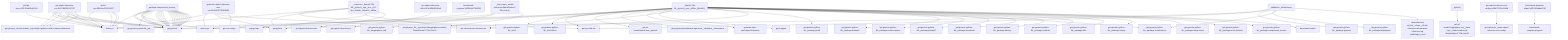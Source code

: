 graph TD
    app-mlperf-inference,d775cac873ee4231_(_reference,_llama2-70b-99,_pytorch,_cpu,_test,_r5.0-dev_default,_bfloat16,_offline_) --> detect,os
    app-mlperf-inference,d775cac873ee4231_(_reference,_llama2-70b-99,_pytorch,_cpu,_test,_r5.0-dev_default,_bfloat16,_offline_) --> get,sys-utils-cm
    app-mlperf-inference,d775cac873ee4231_(_reference,_llama2-70b-99,_pytorch,_cpu,_test,_r5.0-dev_default,_bfloat16,_offline_) --> get,python
    get-mlperf-inference-src,4b57186581024797 --> detect,os
    get-mlperf-inference-src,4b57186581024797 --> get,python3
    get-mlperf-inference-src,4b57186581024797 --> get,git,repo,_branch.master,_repo.https://github.com/mlcommons/inference
    app-mlperf-inference,d775cac873ee4231_(_reference,_llama2-70b-99,_pytorch,_cpu,_test,_r5.0-dev_default,_bfloat16,_offline_) --> get,mlcommons,inference,src
    pull-git-repo,c23132ed65c4421d --> detect,os
    app-mlperf-inference,d775cac873ee4231_(_reference,_llama2-70b-99,_pytorch,_cpu,_test,_r5.0-dev_default,_bfloat16,_offline_) --> pull,git,repo
    get-mlperf-inference-src,4b57186581024797 --> detect,os
    get-mlperf-inference-src,4b57186581024797 --> get,python3
    get-mlperf-inference-src,4b57186581024797 --> get,git,repo,_branch.master,_repo.https://github.com/mlcommons/inference
    get-mlperf-inference-utils,e341e5f86d8342e5 --> get,mlperf,inference,src
    app-mlperf-inference,d775cac873ee4231_(_reference,_llama2-70b-99,_pytorch,_cpu,_test,_r5.0-dev_default,_bfloat16,_offline_) --> get,mlperf,inference,utils
    app-mlperf-inference-mlcommons-python,ff149e9781fc4b65_(_llama2-70b-99,_pytorch,_cpu,_offline,_bfloat16_) --> detect,os
    detect-cpu,586c8a43320142f7 --> detect,os
    app-mlperf-inference-mlcommons-python,ff149e9781fc4b65_(_llama2-70b-99,_pytorch,_cpu,_offline,_bfloat16_) --> detect,cpu
    app-mlperf-inference-mlcommons-python,ff149e9781fc4b65_(_llama2-70b-99,_pytorch,_cpu,_offline,_bfloat16_) --> get,sys-utils-cm
    app-mlperf-inference-mlcommons-python,ff149e9781fc4b65_(_llama2-70b-99,_pytorch,_cpu,_offline,_bfloat16_) --> get,python
    get-generic-python-lib,94b62a682bc44791_(_torch_) --> get,python3
    app-mlperf-inference-mlcommons-python,ff149e9781fc4b65_(_llama2-70b-99,_pytorch,_cpu,_offline,_bfloat16_) --> get,generic-python-lib,_torch
    get-generic-python-lib,94b62a682bc44791_(_torchvision_) --> get,python3
    app-mlperf-inference-mlcommons-python,ff149e9781fc4b65_(_llama2-70b-99,_pytorch,_cpu,_offline,_bfloat16_) --> get,generic-python-lib,_torchvision
    get-ml-model-huggingface-zoo,53cf8252a443446a_(_clone-repo,_model-stub.meta-llama/Llama-2-70b-chat-hf_) --> get,python3
    get-generic-python-lib,94b62a682bc44791_(_huggingface_hub_) --> detect,os
    detect-cpu,586c8a43320142f7 --> detect,os
    get-generic-python-lib,94b62a682bc44791_(_huggingface_hub_) --> detect,cpu
    get-generic-python-lib,94b62a682bc44791_(_huggingface_hub_) --> get,python3
    get-generic-python-lib,94b62a682bc44791_(_pip_) --> get,python3
    get-generic-python-lib,94b62a682bc44791_(_huggingface_hub_) --> get,generic-python-lib,_pip
    get-ml-model-huggingface-zoo,53cf8252a443446a_(_clone-repo,_model-stub.meta-llama/Llama-2-70b-chat-hf_) --> get,generic-python-lib,_huggingface_hub
    get-ml-model-huggingface-zoo,53cf8252a443446a_(_clone-repo,_model-stub.meta-llama/Llama-2-70b-chat-hf_) --> get,git,repo,_lfs,_repo.https://huggingface.co/meta-llama/Llama-2-70b-chat-hf
    get-ml-model-llama2,5db97be9f61244c6_(_pytorch_) --> get,ml-model,huggingface,zoo,_clone-repo,_model-stub.meta-llama/Llama-2-70b-chat-hf
    app-mlperf-inference-mlcommons-python,ff149e9781fc4b65_(_llama2-70b-99,_pytorch,_cpu,_offline,_bfloat16_) --> get,ml-model,llama2,raw,_pytorch
    get-preprocessed-dataset-openorca,5614c39cb1564d72_(_validation,_mlcommons_) --> get,sys-utils-cm
    get-preprocessed-dataset-openorca,5614c39cb1564d72_(_validation,_mlcommons_) --> get,python3
    get-generic-python-lib,94b62a682bc44791_(_package.pyarrow_) --> get,python3
    get-preprocessed-dataset-openorca,5614c39cb1564d72_(_validation,_mlcommons_) --> get,generic-python-lib,_package.pyarrow
    get-generic-python-lib,94b62a682bc44791_(_package.fastparquet_) --> get,python3
    get-preprocessed-dataset-openorca,5614c39cb1564d72_(_validation,_mlcommons_) --> get,generic-python-lib,_package.fastparquet
    get-generic-python-lib,94b62a682bc44791_(_package.transformers_) --> get,python3
    get-preprocessed-dataset-openorca,5614c39cb1564d72_(_validation,_mlcommons_) --> get,generic-python-lib,_package.transformers
    get-preprocessed-dataset-openorca,5614c39cb1564d72_(_validation,_mlcommons_) --> download-and-extract,_rclone,_url.mlc-inference:mlcommons-inference-wg-public/open_orca
    app-mlperf-inference-mlcommons-python,ff149e9781fc4b65_(_llama2-70b-99,_pytorch,_cpu,_offline,_bfloat16_) --> get,preprocessed,dataset,openorca,_validation,_mlcommons
    generate-mlperf-inference-user-conf,3af4475745964b93 --> detect,os
    detect-cpu,586c8a43320142f7 --> detect,os
    generate-mlperf-inference-user-conf,3af4475745964b93 --> detect,cpu
    generate-mlperf-inference-user-conf,3af4475745964b93 --> get,python
    get-mlperf-inference-src,4b57186581024797 --> detect,os
    get-mlperf-inference-src,4b57186581024797 --> get,python3
    get-mlperf-inference-src,4b57186581024797 --> get,git,repo,_branch.master,_repo.https://github.com/mlcommons/inference
    generate-mlperf-inference-user-conf,3af4475745964b93 --> get,mlcommons,inference,src
    get-mlperf-inference-sut-configs,c2fbf72009e2445b --> get,cache,dir,_name.mlperf-inference-sut-configs
    generate-mlperf-inference-user-conf,3af4475745964b93 --> get,sut,configs
    app-mlperf-inference-mlcommons-python,ff149e9781fc4b65_(_llama2-70b-99,_pytorch,_cpu,_offline,_bfloat16_) --> generate,user-conf,mlperf,inference
    app-mlperf-inference-mlcommons-python,ff149e9781fc4b65_(_llama2-70b-99,_pytorch,_cpu,_offline,_bfloat16_) --> get,loadgen
    get-mlperf-inference-src,4b57186581024797 --> detect,os
    get-mlperf-inference-src,4b57186581024797 --> get,python3
    get-mlperf-inference-src,4b57186581024797 --> get,git,repo,_branch.master,_repo.https://github.com/mlcommons/inference
    app-mlperf-inference-mlcommons-python,ff149e9781fc4b65_(_llama2-70b-99,_pytorch,_cpu,_offline,_bfloat16_) --> get,mlcommons,inference,src
    app-mlperf-inference-mlcommons-python,ff149e9781fc4b65_(_llama2-70b-99,_pytorch,_cpu,_offline,_bfloat16_) --> get,mlcommons,inference,src
    get-generic-python-lib,94b62a682bc44791_(_package.psutil_) --> get,python3
    app-mlperf-inference-mlcommons-python,ff149e9781fc4b65_(_llama2-70b-99,_pytorch,_cpu,_offline,_bfloat16_) --> get,generic-python-lib,_package.psutil
    get-generic-python-lib,94b62a682bc44791_(_package.transformers_) --> get,python3
    app-mlperf-inference-mlcommons-python,ff149e9781fc4b65_(_llama2-70b-99,_pytorch,_cpu,_offline,_bfloat16_) --> get,generic-python-lib,_package.transformers
    get-generic-python-lib,94b62a682bc44791_(_package.datasets_) --> get,python3
    app-mlperf-inference-mlcommons-python,ff149e9781fc4b65_(_llama2-70b-99,_pytorch,_cpu,_offline,_bfloat16_) --> get,generic-python-lib,_package.datasets
    get-generic-python-lib,94b62a682bc44791_(_package.sentencepiece_) --> get,python3
    app-mlperf-inference-mlcommons-python,ff149e9781fc4b65_(_llama2-70b-99,_pytorch,_cpu,_offline,_bfloat16_) --> get,generic-python-lib,_package.sentencepiece
    get-generic-python-lib,94b62a682bc44791_(_package.protobuf_) --> get,python3
    app-mlperf-inference-mlcommons-python,ff149e9781fc4b65_(_llama2-70b-99,_pytorch,_cpu,_offline,_bfloat16_) --> get,generic-python-lib,_package.protobuf
    get-generic-python-lib,94b62a682bc44791_(_package.accelerate_) --> get,python3
    app-mlperf-inference-mlcommons-python,ff149e9781fc4b65_(_llama2-70b-99,_pytorch,_cpu,_offline,_bfloat16_) --> get,generic-python-lib,_package.accelerate
    get-generic-python-lib,94b62a682bc44791_(_package.absl-py_) --> get,python3
    app-mlperf-inference-mlcommons-python,ff149e9781fc4b65_(_llama2-70b-99,_pytorch,_cpu,_offline,_bfloat16_) --> get,generic-python-lib,_package.absl-py
    get-generic-python-lib,94b62a682bc44791_(_package.evaluate_) --> get,python3
    app-mlperf-inference-mlcommons-python,ff149e9781fc4b65_(_llama2-70b-99,_pytorch,_cpu,_offline,_bfloat16_) --> get,generic-python-lib,_package.evaluate
    get-generic-python-lib,94b62a682bc44791_(_package.nltk_) --> get,python3
    app-mlperf-inference-mlcommons-python,ff149e9781fc4b65_(_llama2-70b-99,_pytorch,_cpu,_offline,_bfloat16_) --> get,generic-python-lib,_package.nltk
    get-generic-python-lib,94b62a682bc44791_(_package.numpy_) --> get,python3
    app-mlperf-inference-mlcommons-python,ff149e9781fc4b65_(_llama2-70b-99,_pytorch,_cpu,_offline,_bfloat16_) --> get,generic-python-lib,_package.numpy
    get-generic-python-lib,94b62a682bc44791_(_package.rouge-score_) --> get,python3
    app-mlperf-inference-mlcommons-python,ff149e9781fc4b65_(_llama2-70b-99,_pytorch,_cpu,_offline,_bfloat16_) --> get,generic-python-lib,_package.rouge-score
    get-generic-python-lib,94b62a682bc44791_(_package.more-itertools_) --> get,python3
    app-mlperf-inference-mlcommons-python,ff149e9781fc4b65_(_llama2-70b-99,_pytorch,_cpu,_offline,_bfloat16_) --> get,generic-python-lib,_package.more-itertools
    get-generic-python-lib,94b62a682bc44791_(_package.compressed_tensors_) --> get,python3
    app-mlperf-inference-mlcommons-python,ff149e9781fc4b65_(_llama2-70b-99,_pytorch,_cpu,_offline,_bfloat16_) --> get,generic-python-lib,_package.compressed_tensors
    detect-cpu,586c8a43320142f7 --> detect,os
    benchmark-program,19f369ef47084895 --> detect,cpu
    benchmark-program-mlperf,cfff0132a8aa4018 --> benchmark-program,program
    app-mlperf-inference-mlcommons-python,ff149e9781fc4b65_(_llama2-70b-99,_pytorch,_cpu,_offline,_bfloat16_) --> benchmark-mlperf